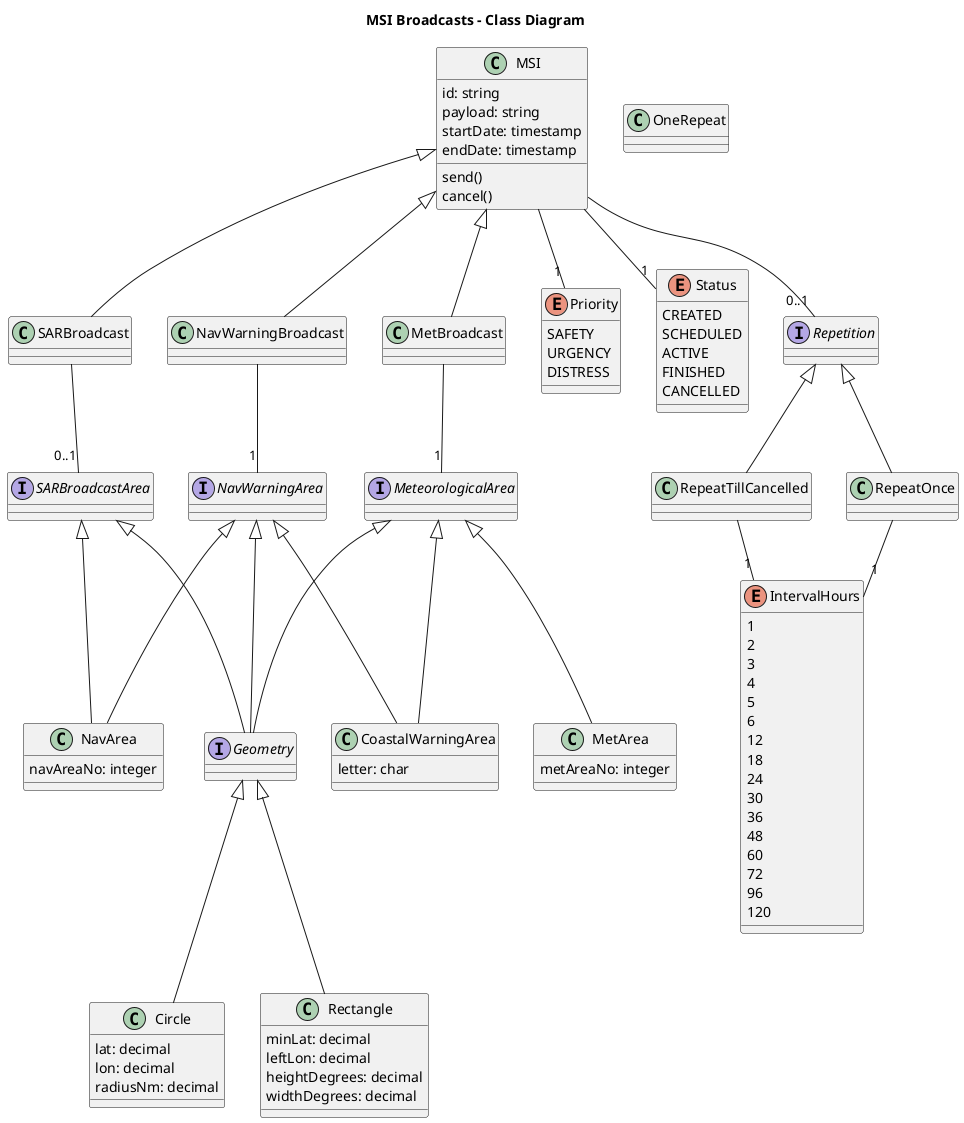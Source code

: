 @startuml

title MSI Broadcasts - Class Diagram

class MSI {
  id: string
  payload: string
  startDate: timestamp
  endDate: timestamp
  send()
  cancel()
}
class SARBroadcast
class MetBroadcast
class NavWarningBroadcast

enum Priority {
  SAFETY
  URGENCY
  DISTRESS
}
enum Status {
  CREATED
  SCHEDULED
  ACTIVE
  FINISHED
  CANCELLED
}
enum IntervalHours {
  1
  2
  3
  4
  5
  6
  12
  18
  24
  30
  36
  48
  60
  72
  96
  120
}

interface Repetition 
class OneRepeat
class RepeatTillCancelled

MSI -- "0..1" Repetition
Repetition <|-- RepeatOnce
Repetition <|-- RepeatTillCancelled
RepeatOnce -- "1" IntervalHours
RepeatTillCancelled  -- "1" IntervalHours

class MetArea {
  metAreaNo: integer
}
class NavArea {
  navAreaNo: integer
}
class CoastalWarningArea {
  letter: char
}

interface SARBroadcastArea

class Circle {
  lat: decimal
  lon: decimal
  radiusNm: decimal
}
class Rectangle {
  minLat: decimal
  leftLon: decimal
  heightDegrees: decimal
  widthDegrees: decimal
}
interface Geometry
interface NavWarningArea
interface MeteorologicalArea

Geometry <|-- Circle
Geometry <|-- Rectangle

NavWarningArea <|-- NavArea
NavWarningArea <|-- CoastalWarningArea
NavWarningArea <|-- Geometry

MeteorologicalArea <|-- Geometry
MeteorologicalArea <|-- CoastalWarningArea
MeteorologicalArea <|-- MetArea

SARBroadcastArea <|-- Geometry
SARBroadcastArea <|-- NavArea

MSI <|-- SARBroadcast
MSI <|-- MetBroadcast
MSI <|-- NavWarningBroadcast

SARBroadcast  -- "0..1" SARBroadcastArea
MetBroadcast  -- "1" MeteorologicalArea
NavWarningBroadcast  -- "1" NavWarningArea

MSI -- "1" Priority
MSI -- "1" Status

@enduml
